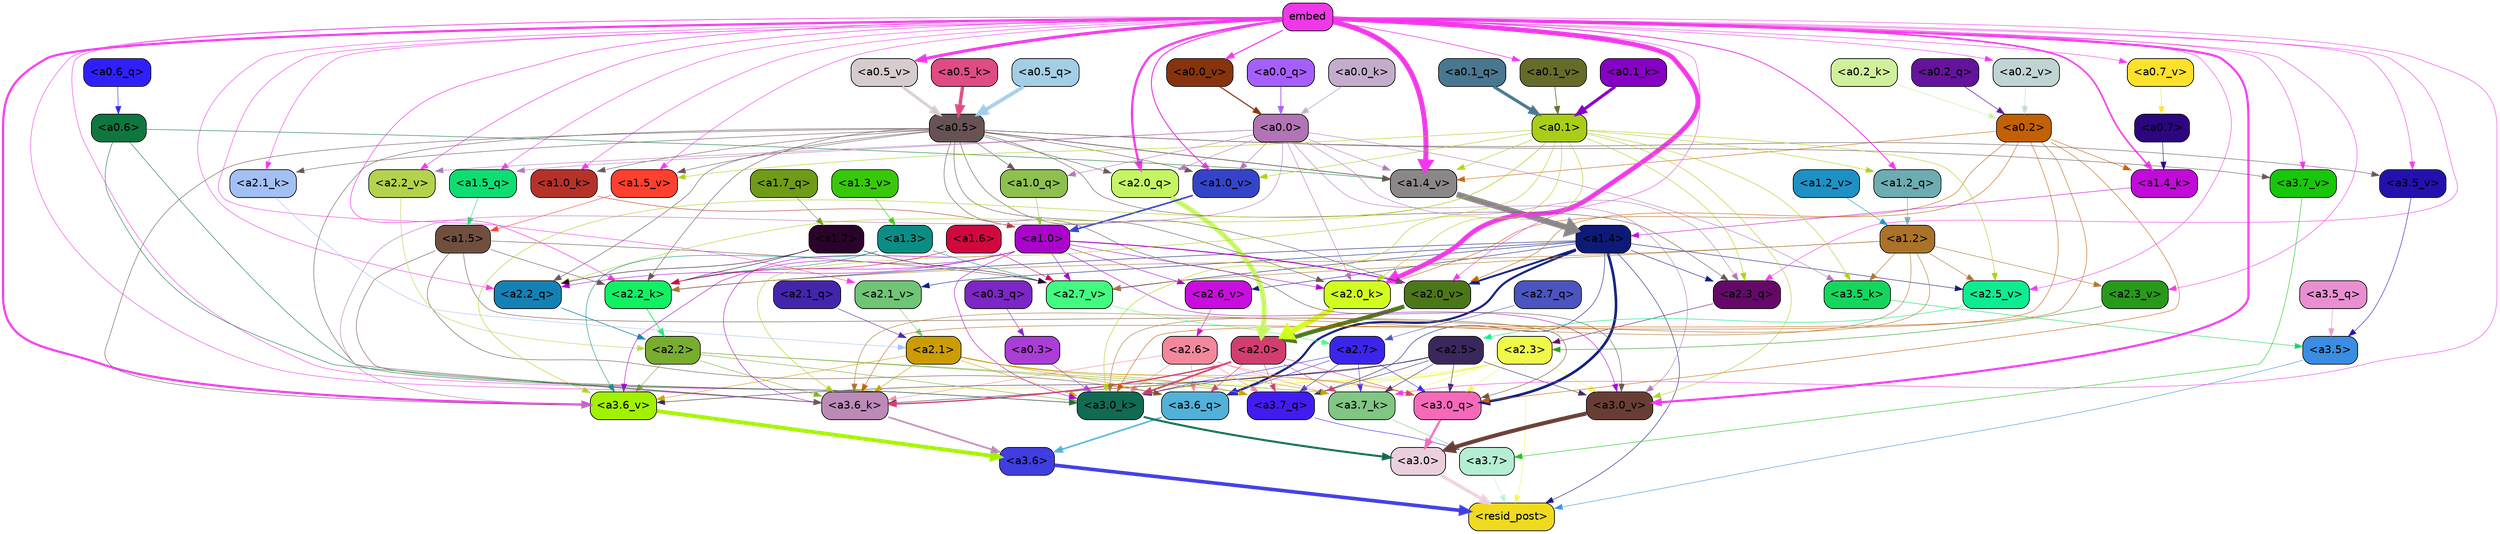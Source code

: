 strict digraph "" {
	graph [bgcolor=transparent,
		layout=dot,
		overlap=false,
		splines=true
	];
	"<a3.7>"	[color=black,
		fillcolor="#b5eed3",
		fontname=Helvetica,
		shape=box,
		style="filled, rounded"];
	"<resid_post>"	[color=black,
		fillcolor="#efda1f",
		fontname=Helvetica,
		shape=box,
		style="filled, rounded"];
	"<a3.7>" -> "<resid_post>"	[color="#b5eed3",
		penwidth=0.6];
	"<a3.6>"	[color=black,
		fillcolor="#403de1",
		fontname=Helvetica,
		shape=box,
		style="filled, rounded"];
	"<a3.6>" -> "<resid_post>"	[color="#403de1",
		penwidth=4.646730065345764];
	"<a3.5>"	[color=black,
		fillcolor="#3a8de2",
		fontname=Helvetica,
		shape=box,
		style="filled, rounded"];
	"<a3.5>" -> "<resid_post>"	[color="#3a8de2",
		penwidth=0.6];
	"<a3.0>"	[color=black,
		fillcolor="#eacfdd",
		fontname=Helvetica,
		shape=box,
		style="filled, rounded"];
	"<a3.0>" -> "<resid_post>"	[color="#eacfdd",
		penwidth=4.323132634162903];
	"<a2.3>"	[color=black,
		fillcolor="#eff949",
		fontname=Helvetica,
		shape=box,
		style="filled, rounded"];
	"<a2.3>" -> "<resid_post>"	[color="#eff949",
		penwidth=0.6];
	"<a3.7_q>"	[color=black,
		fillcolor="#401cf0",
		fontname=Helvetica,
		shape=box,
		style="filled, rounded"];
	"<a2.3>" -> "<a3.7_q>"	[color="#eff949",
		penwidth=0.6];
	"<a3.6_q>"	[color=black,
		fillcolor="#52b1d8",
		fontname=Helvetica,
		shape=box,
		style="filled, rounded"];
	"<a2.3>" -> "<a3.6_q>"	[color="#eff949",
		penwidth=0.6];
	"<a3.0_q>"	[color=black,
		fillcolor="#f669b9",
		fontname=Helvetica,
		shape=box,
		style="filled, rounded"];
	"<a2.3>" -> "<a3.0_q>"	[color="#eff949",
		penwidth=0.6];
	"<a3.7_k>"	[color=black,
		fillcolor="#81c683",
		fontname=Helvetica,
		shape=box,
		style="filled, rounded"];
	"<a2.3>" -> "<a3.7_k>"	[color="#eff949",
		penwidth=0.6];
	"<a3.0_k>"	[color=black,
		fillcolor="#116a51",
		fontname=Helvetica,
		shape=box,
		style="filled, rounded"];
	"<a2.3>" -> "<a3.0_k>"	[color="#eff949",
		penwidth=0.6];
	"<a3.6_v>"	[color=black,
		fillcolor="#a2f200",
		fontname=Helvetica,
		shape=box,
		style="filled, rounded"];
	"<a2.3>" -> "<a3.6_v>"	[color="#eff949",
		penwidth=0.6];
	"<a3.0_v>"	[color=black,
		fillcolor="#683e34",
		fontname=Helvetica,
		shape=box,
		style="filled, rounded"];
	"<a2.3>" -> "<a3.0_v>"	[color="#eff949",
		penwidth=0.6];
	"<a1.4>"	[color=black,
		fillcolor="#0d1a78",
		fontname=Helvetica,
		shape=box,
		style="filled, rounded"];
	"<a1.4>" -> "<resid_post>"	[color="#0d1a78",
		penwidth=0.6];
	"<a1.4>" -> "<a3.7_q>"	[color="#0d1a78",
		penwidth=0.6];
	"<a1.4>" -> "<a3.6_q>"	[color="#0d1a78",
		penwidth=2.700703263282776];
	"<a1.4>" -> "<a3.0_q>"	[color="#0d1a78",
		penwidth=3.34255850315094];
	"<a2.3_q>"	[color=black,
		fillcolor="#650969",
		fontname=Helvetica,
		shape=box,
		style="filled, rounded"];
	"<a1.4>" -> "<a2.3_q>"	[color="#0d1a78",
		penwidth=0.6];
	"<a2.2_k>"	[color=black,
		fillcolor="#11f062",
		fontname=Helvetica,
		shape=box,
		style="filled, rounded"];
	"<a1.4>" -> "<a2.2_k>"	[color="#0d1a78",
		penwidth=0.6];
	"<a2.7_v>"	[color=black,
		fillcolor="#42fb80",
		fontname=Helvetica,
		shape=box,
		style="filled, rounded"];
	"<a1.4>" -> "<a2.7_v>"	[color="#0d1a78",
		penwidth=0.6];
	"<a2.6_v>"	[color=black,
		fillcolor="#c90ddf",
		fontname=Helvetica,
		shape=box,
		style="filled, rounded"];
	"<a1.4>" -> "<a2.6_v>"	[color="#0d1a78",
		penwidth=0.6];
	"<a2.5_v>"	[color=black,
		fillcolor="#0eec90",
		fontname=Helvetica,
		shape=box,
		style="filled, rounded"];
	"<a1.4>" -> "<a2.5_v>"	[color="#0d1a78",
		penwidth=0.6];
	"<a2.1_v>"	[color=black,
		fillcolor="#70c475",
		fontname=Helvetica,
		shape=box,
		style="filled, rounded"];
	"<a1.4>" -> "<a2.1_v>"	[color="#0d1a78",
		penwidth=0.6];
	"<a2.0_v>"	[color=black,
		fillcolor="#4c7719",
		fontname=Helvetica,
		shape=box,
		style="filled, rounded"];
	"<a1.4>" -> "<a2.0_v>"	[color="#0d1a78",
		penwidth=2.387977123260498];
	"<a3.7_q>" -> "<a3.7>"	[color="#401cf0",
		penwidth=0.6];
	"<a3.6_q>" -> "<a3.6>"	[color="#52b1d8",
		penwidth=2.03758105635643];
	"<a3.5_q>"	[color=black,
		fillcolor="#e98fd1",
		fontname=Helvetica,
		shape=box,
		style="filled, rounded"];
	"<a3.5_q>" -> "<a3.5>"	[color="#e98fd1",
		penwidth=0.6];
	"<a3.0_q>" -> "<a3.0>"	[color="#f669b9",
		penwidth=2.8638100624084473];
	"<a3.7_k>" -> "<a3.7>"	[color="#81c683",
		penwidth=0.6];
	"<a3.6_k>"	[color=black,
		fillcolor="#bb8ab7",
		fontname=Helvetica,
		shape=box,
		style="filled, rounded"];
	"<a3.6_k>" -> "<a3.6>"	[color="#bb8ab7",
		penwidth=2.174198240041733];
	"<a3.5_k>"	[color=black,
		fillcolor="#15d65c",
		fontname=Helvetica,
		shape=box,
		style="filled, rounded"];
	"<a3.5_k>" -> "<a3.5>"	[color="#15d65c",
		penwidth=0.6];
	"<a3.0_k>" -> "<a3.0>"	[color="#116a51",
		penwidth=2.6274144649505615];
	"<a3.7_v>"	[color=black,
		fillcolor="#16c70a",
		fontname=Helvetica,
		shape=box,
		style="filled, rounded"];
	"<a3.7_v>" -> "<a3.7>"	[color="#16c70a",
		penwidth=0.6];
	"<a3.6_v>" -> "<a3.6>"	[color="#a2f200",
		penwidth=5.002329230308533];
	"<a3.5_v>"	[color=black,
		fillcolor="#2311ad",
		fontname=Helvetica,
		shape=box,
		style="filled, rounded"];
	"<a3.5_v>" -> "<a3.5>"	[color="#2311ad",
		penwidth=0.6];
	"<a3.0_v>" -> "<a3.0>"	[color="#683e34",
		penwidth=5.188832879066467];
	"<a2.7>"	[color=black,
		fillcolor="#3b25ec",
		fontname=Helvetica,
		shape=box,
		style="filled, rounded"];
	"<a2.7>" -> "<a3.7_q>"	[color="#3b25ec",
		penwidth=0.6];
	"<a2.7>" -> "<a3.6_q>"	[color="#3b25ec",
		penwidth=0.6];
	"<a2.7>" -> "<a3.0_q>"	[color="#3b25ec",
		penwidth=0.6];
	"<a2.7>" -> "<a3.7_k>"	[color="#3b25ec",
		penwidth=0.6];
	"<a2.7>" -> "<a3.0_k>"	[color="#3b25ec",
		penwidth=0.6];
	"<a2.6>"	[color=black,
		fillcolor="#f3889d",
		fontname=Helvetica,
		shape=box,
		style="filled, rounded"];
	"<a2.6>" -> "<a3.7_q>"	[color="#f3889d",
		penwidth=0.6];
	"<a2.6>" -> "<a3.6_q>"	[color="#f3889d",
		penwidth=0.6];
	"<a2.6>" -> "<a3.0_q>"	[color="#f3889d",
		penwidth=0.6];
	"<a2.6>" -> "<a3.7_k>"	[color="#f3889d",
		penwidth=0.6];
	"<a2.6>" -> "<a3.6_k>"	[color="#f3889d",
		penwidth=0.6];
	"<a2.6>" -> "<a3.0_k>"	[color="#f3889d",
		penwidth=0.6];
	"<a2.5>"	[color=black,
		fillcolor="#3a275c",
		fontname=Helvetica,
		shape=box,
		style="filled, rounded"];
	"<a2.5>" -> "<a3.7_q>"	[color="#3a275c",
		penwidth=0.6];
	"<a2.5>" -> "<a3.0_q>"	[color="#3a275c",
		penwidth=0.6];
	"<a2.5>" -> "<a3.7_k>"	[color="#3a275c",
		penwidth=0.6];
	"<a2.5>" -> "<a3.6_k>"	[color="#3a275c",
		penwidth=0.6];
	"<a2.5>" -> "<a3.0_k>"	[color="#3a275c",
		penwidth=0.6];
	"<a2.5>" -> "<a3.6_v>"	[color="#3a275c",
		penwidth=0.6];
	"<a2.5>" -> "<a3.0_v>"	[color="#3a275c",
		penwidth=0.6];
	"<a2.2>"	[color=black,
		fillcolor="#78ad2f",
		fontname=Helvetica,
		shape=box,
		style="filled, rounded"];
	"<a2.2>" -> "<a3.7_q>"	[color="#78ad2f",
		penwidth=0.6];
	"<a2.2>" -> "<a3.7_k>"	[color="#78ad2f",
		penwidth=0.6];
	"<a2.2>" -> "<a3.6_k>"	[color="#78ad2f",
		penwidth=0.6];
	"<a2.2>" -> "<a3.0_k>"	[color="#78ad2f",
		penwidth=0.6];
	"<a2.2>" -> "<a3.6_v>"	[color="#78ad2f",
		penwidth=0.6];
	"<a2.1>"	[color=black,
		fillcolor="#cc9c04",
		fontname=Helvetica,
		shape=box,
		style="filled, rounded"];
	"<a2.1>" -> "<a3.7_q>"	[color="#cc9c04",
		penwidth=0.6];
	"<a2.1>" -> "<a3.6_q>"	[color="#cc9c04",
		penwidth=0.6];
	"<a2.1>" -> "<a3.0_q>"	[color="#cc9c04",
		penwidth=0.6];
	"<a2.1>" -> "<a3.7_k>"	[color="#cc9c04",
		penwidth=0.6];
	"<a2.1>" -> "<a3.6_k>"	[color="#cc9c04",
		penwidth=0.6];
	"<a2.1>" -> "<a3.0_k>"	[color="#cc9c04",
		penwidth=0.6];
	"<a2.1>" -> "<a3.6_v>"	[color="#cc9c04",
		penwidth=0.6];
	"<a2.0>"	[color=black,
		fillcolor="#d03e6f",
		fontname=Helvetica,
		shape=box,
		style="filled, rounded"];
	"<a2.0>" -> "<a3.7_q>"	[color="#d03e6f",
		penwidth=0.6];
	"<a2.0>" -> "<a3.6_q>"	[color="#d03e6f",
		penwidth=0.6];
	"<a2.0>" -> "<a3.0_q>"	[color="#d03e6f",
		penwidth=0.6];
	"<a2.0>" -> "<a3.7_k>"	[color="#d03e6f",
		penwidth=0.6];
	"<a2.0>" -> "<a3.6_k>"	[color="#d03e6f",
		penwidth=1.6454488784074783];
	"<a2.0>" -> "<a3.0_k>"	[color="#d03e6f",
		penwidth=2.2218968719244003];
	"<a1.5>"	[color=black,
		fillcolor="#704f3f",
		fontname=Helvetica,
		shape=box,
		style="filled, rounded"];
	"<a1.5>" -> "<a3.6_q>"	[color="#704f3f",
		penwidth=0.6];
	"<a1.5>" -> "<a3.0_q>"	[color="#704f3f",
		penwidth=0.6];
	"<a1.5>" -> "<a3.0_k>"	[color="#704f3f",
		penwidth=0.6];
	"<a1.5>" -> "<a2.2_k>"	[color="#704f3f",
		penwidth=0.6];
	"<a1.5>" -> "<a2.7_v>"	[color="#704f3f",
		penwidth=0.6];
	"<a0.2>"	[color=black,
		fillcolor="#c26004",
		fontname=Helvetica,
		shape=box,
		style="filled, rounded"];
	"<a0.2>" -> "<a3.0_q>"	[color="#c26004",
		penwidth=0.6];
	"<a0.2>" -> "<a3.6_k>"	[color="#c26004",
		penwidth=0.6];
	"<a0.2>" -> "<a3.0_k>"	[color="#c26004",
		penwidth=0.6];
	"<a2.0_k>"	[color=black,
		fillcolor="#d0ff1f",
		fontname=Helvetica,
		shape=box,
		style="filled, rounded"];
	"<a0.2>" -> "<a2.0_k>"	[color="#c26004",
		penwidth=0.6];
	"<a0.2>" -> "<a2.0_v>"	[color="#c26004",
		penwidth=0.6];
	"<a1.4_k>"	[color=black,
		fillcolor="#c20ad9",
		fontname=Helvetica,
		shape=box,
		style="filled, rounded"];
	"<a0.2>" -> "<a1.4_k>"	[color="#c26004",
		penwidth=0.6];
	"<a1.4_v>"	[color=black,
		fillcolor="#8a8789",
		fontname=Helvetica,
		shape=box,
		style="filled, rounded"];
	"<a0.2>" -> "<a1.4_v>"	[color="#c26004",
		penwidth=0.6];
	embed	[color=black,
		fillcolor="#f038e8",
		fontname=Helvetica,
		shape=box,
		style="filled, rounded"];
	embed -> "<a3.7_k>"	[color="#f038e8",
		penwidth=0.6];
	embed -> "<a3.6_k>"	[color="#f038e8",
		penwidth=0.6];
	embed -> "<a3.0_k>"	[color="#f038e8",
		penwidth=0.6];
	embed -> "<a3.7_v>"	[color="#f038e8",
		penwidth=0.6];
	embed -> "<a3.6_v>"	[color="#f038e8",
		penwidth=2.8301228284835815];
	embed -> "<a3.5_v>"	[color="#f038e8",
		penwidth=0.6];
	embed -> "<a3.0_v>"	[color="#f038e8",
		penwidth=2.7660785913467407];
	embed -> "<a2.3_q>"	[color="#f038e8",
		penwidth=0.6];
	"<a2.2_q>"	[color=black,
		fillcolor="#1481b5",
		fontname=Helvetica,
		shape=box,
		style="filled, rounded"];
	embed -> "<a2.2_q>"	[color="#f038e8",
		penwidth=0.6];
	"<a2.0_q>"	[color=black,
		fillcolor="#c6f563",
		fontname=Helvetica,
		shape=box,
		style="filled, rounded"];
	embed -> "<a2.0_q>"	[color="#f038e8",
		penwidth=2.918822765350342];
	embed -> "<a2.2_k>"	[color="#f038e8",
		penwidth=0.7099294662475586];
	"<a2.1_k>"	[color=black,
		fillcolor="#a3c0f5",
		fontname=Helvetica,
		shape=box,
		style="filled, rounded"];
	embed -> "<a2.1_k>"	[color="#f038e8",
		penwidth=0.6];
	embed -> "<a2.0_k>"	[color="#f038e8",
		penwidth=6.075345039367676];
	embed -> "<a2.5_v>"	[color="#f038e8",
		penwidth=0.6];
	"<a2.3_v>"	[color=black,
		fillcolor="#279a1a",
		fontname=Helvetica,
		shape=box,
		style="filled, rounded"];
	embed -> "<a2.3_v>"	[color="#f038e8",
		penwidth=0.6];
	"<a2.2_v>"	[color=black,
		fillcolor="#b3d34d",
		fontname=Helvetica,
		shape=box,
		style="filled, rounded"];
	embed -> "<a2.2_v>"	[color="#f038e8",
		penwidth=0.6909599304199219];
	embed -> "<a2.1_v>"	[color="#f038e8",
		penwidth=0.6];
	embed -> "<a2.0_v>"	[color="#f038e8",
		penwidth=0.6];
	"<a1.5_q>"	[color=black,
		fillcolor="#0dde72",
		fontname=Helvetica,
		shape=box,
		style="filled, rounded"];
	embed -> "<a1.5_q>"	[color="#f038e8",
		penwidth=0.6];
	"<a1.2_q>"	[color=black,
		fillcolor="#6dacb2",
		fontname=Helvetica,
		shape=box,
		style="filled, rounded"];
	embed -> "<a1.2_q>"	[color="#f038e8",
		penwidth=1.1075286865234375];
	embed -> "<a1.4_k>"	[color="#f038e8",
		penwidth=2.043105125427246];
	"<a1.0_k>"	[color=black,
		fillcolor="#b63228",
		fontname=Helvetica,
		shape=box,
		style="filled, rounded"];
	embed -> "<a1.0_k>"	[color="#f038e8",
		penwidth=0.6];
	"<a1.5_v>"	[color=black,
		fillcolor="#ff402e",
		fontname=Helvetica,
		shape=box,
		style="filled, rounded"];
	embed -> "<a1.5_v>"	[color="#f038e8",
		penwidth=0.6];
	embed -> "<a1.4_v>"	[color="#f038e8",
		penwidth=6.46385931968689];
	"<a1.0_v>"	[color=black,
		fillcolor="#3444c9",
		fontname=Helvetica,
		shape=box,
		style="filled, rounded"];
	embed -> "<a1.0_v>"	[color="#f038e8",
		penwidth=1.273291826248169];
	"<a0.7_v>"	[color=black,
		fillcolor="#fde12a",
		fontname=Helvetica,
		shape=box,
		style="filled, rounded"];
	embed -> "<a0.7_v>"	[color="#f038e8",
		penwidth=0.6];
	"<a0.5_v>"	[color=black,
		fillcolor="#d6cccd",
		fontname=Helvetica,
		shape=box,
		style="filled, rounded"];
	embed -> "<a0.5_v>"	[color="#f038e8",
		penwidth=3.920696496963501];
	"<a0.2_v>"	[color=black,
		fillcolor="#c0d5d3",
		fontname=Helvetica,
		shape=box,
		style="filled, rounded"];
	embed -> "<a0.2_v>"	[color="#f038e8",
		penwidth=0.6];
	"<a0.1_v>"	[color=black,
		fillcolor="#656b29",
		fontname=Helvetica,
		shape=box,
		style="filled, rounded"];
	embed -> "<a0.1_v>"	[color="#f038e8",
		penwidth=0.8145098686218262];
	"<a0.0_v>"	[color=black,
		fillcolor="#86330e",
		fontname=Helvetica,
		shape=box,
		style="filled, rounded"];
	embed -> "<a0.0_v>"	[color="#f038e8",
		penwidth=1.426530361175537];
	"<a1.2>"	[color=black,
		fillcolor="#aa7329",
		fontname=Helvetica,
		shape=box,
		style="filled, rounded"];
	"<a1.2>" -> "<a3.6_k>"	[color="#aa7329",
		penwidth=0.6];
	"<a1.2>" -> "<a3.5_k>"	[color="#aa7329",
		penwidth=0.6];
	"<a1.2>" -> "<a3.0_k>"	[color="#aa7329",
		penwidth=0.6];
	"<a1.2>" -> "<a2.2_k>"	[color="#aa7329",
		penwidth=0.6];
	"<a1.2>" -> "<a2.7_v>"	[color="#aa7329",
		penwidth=0.6];
	"<a1.2>" -> "<a2.5_v>"	[color="#aa7329",
		penwidth=0.6];
	"<a1.2>" -> "<a2.3_v>"	[color="#aa7329",
		penwidth=0.6];
	"<a1.0>"	[color=black,
		fillcolor="#aa04cc",
		fontname=Helvetica,
		shape=box,
		style="filled, rounded"];
	"<a1.0>" -> "<a3.6_k>"	[color="#aa04cc",
		penwidth=0.6];
	"<a1.0>" -> "<a3.0_k>"	[color="#aa04cc",
		penwidth=0.6];
	"<a1.0>" -> "<a3.6_v>"	[color="#aa04cc",
		penwidth=0.6];
	"<a1.0>" -> "<a3.0_v>"	[color="#aa04cc",
		penwidth=0.6];
	"<a1.0>" -> "<a2.2_q>"	[color="#aa04cc",
		penwidth=0.6];
	"<a1.0>" -> "<a2.2_k>"	[color="#aa04cc",
		penwidth=0.6];
	"<a1.0>" -> "<a2.0_k>"	[color="#aa04cc",
		penwidth=0.6];
	"<a1.0>" -> "<a2.7_v>"	[color="#aa04cc",
		penwidth=0.6];
	"<a1.0>" -> "<a2.6_v>"	[color="#aa04cc",
		penwidth=0.6];
	"<a1.0>" -> "<a2.0_v>"	[color="#aa04cc",
		penwidth=1.2435333728790283];
	"<a0.6>"	[color=black,
		fillcolor="#0e763e",
		fontname=Helvetica,
		shape=box,
		style="filled, rounded"];
	"<a0.6>" -> "<a3.6_k>"	[color="#0e763e",
		penwidth=0.6];
	"<a0.6>" -> "<a3.0_k>"	[color="#0e763e",
		penwidth=0.6];
	"<a0.6>" -> "<a1.4_v>"	[color="#0e763e",
		penwidth=0.6];
	"<a0.5>"	[color=black,
		fillcolor="#675354",
		fontname=Helvetica,
		shape=box,
		style="filled, rounded"];
	"<a0.5>" -> "<a3.6_k>"	[color="#675354",
		penwidth=0.6];
	"<a0.5>" -> "<a3.7_v>"	[color="#675354",
		penwidth=0.6];
	"<a0.5>" -> "<a3.6_v>"	[color="#675354",
		penwidth=0.6];
	"<a0.5>" -> "<a3.5_v>"	[color="#675354",
		penwidth=0.6];
	"<a0.5>" -> "<a3.0_v>"	[color="#675354",
		penwidth=0.6124261617660522];
	"<a0.5>" -> "<a2.3_q>"	[color="#675354",
		penwidth=0.6];
	"<a0.5>" -> "<a2.2_q>"	[color="#675354",
		penwidth=0.6];
	"<a0.5>" -> "<a2.0_q>"	[color="#675354",
		penwidth=0.6];
	"<a0.5>" -> "<a2.2_k>"	[color="#675354",
		penwidth=0.6];
	"<a0.5>" -> "<a2.1_k>"	[color="#675354",
		penwidth=0.6];
	"<a0.5>" -> "<a2.0_k>"	[color="#675354",
		penwidth=0.6112704277038574];
	"<a0.5>" -> "<a2.0_v>"	[color="#675354",
		penwidth=0.6];
	"<a1.0_q>"	[color=black,
		fillcolor="#8dc04f",
		fontname=Helvetica,
		shape=box,
		style="filled, rounded"];
	"<a0.5>" -> "<a1.0_q>"	[color="#675354",
		penwidth=0.6];
	"<a0.5>" -> "<a1.0_k>"	[color="#675354",
		penwidth=0.6];
	"<a0.5>" -> "<a1.5_v>"	[color="#675354",
		penwidth=0.6];
	"<a0.5>" -> "<a1.4_v>"	[color="#675354",
		penwidth=0.9145197868347168];
	"<a0.5>" -> "<a1.0_v>"	[color="#675354",
		penwidth=0.6];
	"<a0.1>"	[color=black,
		fillcolor="#a9ce17",
		fontname=Helvetica,
		shape=box,
		style="filled, rounded"];
	"<a0.1>" -> "<a3.6_k>"	[color="#a9ce17",
		penwidth=0.6];
	"<a0.1>" -> "<a3.5_k>"	[color="#a9ce17",
		penwidth=0.6];
	"<a0.1>" -> "<a3.0_k>"	[color="#a9ce17",
		penwidth=0.6];
	"<a0.1>" -> "<a3.6_v>"	[color="#a9ce17",
		penwidth=0.6];
	"<a0.1>" -> "<a3.0_v>"	[color="#a9ce17",
		penwidth=0.6];
	"<a0.1>" -> "<a2.3_q>"	[color="#a9ce17",
		penwidth=0.6];
	"<a0.1>" -> "<a2.2_q>"	[color="#a9ce17",
		penwidth=0.6];
	"<a0.1>" -> "<a2.0_k>"	[color="#a9ce17",
		penwidth=0.6];
	"<a0.1>" -> "<a2.5_v>"	[color="#a9ce17",
		penwidth=0.6];
	"<a0.1>" -> "<a1.2_q>"	[color="#a9ce17",
		penwidth=0.6];
	"<a0.1>" -> "<a1.5_v>"	[color="#a9ce17",
		penwidth=0.6];
	"<a0.1>" -> "<a1.4_v>"	[color="#a9ce17",
		penwidth=0.6];
	"<a0.1>" -> "<a1.0_v>"	[color="#a9ce17",
		penwidth=0.6];
	"<a0.0>"	[color=black,
		fillcolor="#b174b4",
		fontname=Helvetica,
		shape=box,
		style="filled, rounded"];
	"<a0.0>" -> "<a3.5_k>"	[color="#b174b4",
		penwidth=0.6];
	"<a0.0>" -> "<a3.6_v>"	[color="#b174b4",
		penwidth=0.6];
	"<a0.0>" -> "<a3.0_v>"	[color="#b174b4",
		penwidth=0.6];
	"<a0.0>" -> "<a2.3_q>"	[color="#b174b4",
		penwidth=0.6];
	"<a0.0>" -> "<a2.0_q>"	[color="#b174b4",
		penwidth=0.6];
	"<a0.0>" -> "<a2.0_k>"	[color="#b174b4",
		penwidth=0.6];
	"<a0.0>" -> "<a2.2_v>"	[color="#b174b4",
		penwidth=0.6];
	"<a0.0>" -> "<a1.5_q>"	[color="#b174b4",
		penwidth=0.6];
	"<a0.0>" -> "<a1.0_q>"	[color="#b174b4",
		penwidth=0.6];
	"<a0.0>" -> "<a1.4_v>"	[color="#b174b4",
		penwidth=0.6];
	"<a0.0>" -> "<a1.0_v>"	[color="#b174b4",
		penwidth=0.6];
	"<a0.3>"	[color=black,
		fillcolor="#ab3dd7",
		fontname=Helvetica,
		shape=box,
		style="filled, rounded"];
	"<a0.3>" -> "<a3.0_k>"	[color="#ab3dd7",
		penwidth=0.6];
	"<a1.3>"	[color=black,
		fillcolor="#0a8d84",
		fontname=Helvetica,
		shape=box,
		style="filled, rounded"];
	"<a1.3>" -> "<a3.6_v>"	[color="#0a8d84",
		penwidth=0.6];
	"<a1.3>" -> "<a2.2_k>"	[color="#0a8d84",
		penwidth=0.6];
	"<a1.3>" -> "<a2.7_v>"	[color="#0a8d84",
		penwidth=0.6];
	"<a2.7_q>"	[color=black,
		fillcolor="#4b54bf",
		fontname=Helvetica,
		shape=box,
		style="filled, rounded"];
	"<a2.7_q>" -> "<a2.7>"	[color="#4b54bf",
		penwidth=0.6];
	"<a2.3_q>" -> "<a2.3>"	[color="#650969",
		penwidth=0.6];
	"<a2.2_q>" -> "<a2.2>"	[color="#1481b5",
		penwidth=0.8114519119262695];
	"<a2.1_q>"	[color=black,
		fillcolor="#4325ac",
		fontname=Helvetica,
		shape=box,
		style="filled, rounded"];
	"<a2.1_q>" -> "<a2.1>"	[color="#4325ac",
		penwidth=0.6];
	"<a2.0_q>" -> "<a2.0>"	[color="#c6f563",
		penwidth=6.2323237657547];
	"<a2.2_k>" -> "<a2.2>"	[color="#11f062",
		penwidth=0.9331893920898438];
	"<a2.1_k>" -> "<a2.1>"	[color="#a3c0f5",
		penwidth=0.6];
	"<a2.0_k>" -> "<a2.0>"	[color="#d0ff1f",
		penwidth=7.158664226531982];
	"<a2.7_v>" -> "<a2.7>"	[color="#42fb80",
		penwidth=0.6];
	"<a2.6_v>" -> "<a2.6>"	[color="#c90ddf",
		penwidth=0.6];
	"<a2.5_v>" -> "<a2.5>"	[color="#0eec90",
		penwidth=0.6657319068908691];
	"<a2.3_v>" -> "<a2.3>"	[color="#279a1a",
		penwidth=0.6];
	"<a2.2_v>" -> "<a2.2>"	[color="#b3d34d",
		penwidth=0.6];
	"<a2.1_v>" -> "<a2.1>"	[color="#70c475",
		penwidth=0.6];
	"<a2.0_v>" -> "<a2.0>"	[color="#4c7719",
		penwidth=5.380099236965179];
	"<a1.7>"	[color=black,
		fillcolor="#2a032a",
		fontname=Helvetica,
		shape=box,
		style="filled, rounded"];
	"<a1.7>" -> "<a2.2_q>"	[color="#2a032a",
		penwidth=0.6];
	"<a1.7>" -> "<a2.2_k>"	[color="#2a032a",
		penwidth=0.6];
	"<a1.7>" -> "<a2.7_v>"	[color="#2a032a",
		penwidth=0.6];
	"<a1.6>"	[color=black,
		fillcolor="#d1083d",
		fontname=Helvetica,
		shape=box,
		style="filled, rounded"];
	"<a1.6>" -> "<a2.2_k>"	[color="#d1083d",
		penwidth=0.6];
	"<a1.6>" -> "<a2.7_v>"	[color="#d1083d",
		penwidth=0.6];
	"<a1.7_q>"	[color=black,
		fillcolor="#6f9c16",
		fontname=Helvetica,
		shape=box,
		style="filled, rounded"];
	"<a1.7_q>" -> "<a1.7>"	[color="#6f9c16",
		penwidth=0.6];
	"<a1.5_q>" -> "<a1.5>"	[color="#0dde72",
		penwidth=0.6];
	"<a1.2_q>" -> "<a1.2>"	[color="#6dacb2",
		penwidth=0.6965713500976562];
	"<a1.0_q>" -> "<a1.0>"	[color="#8dc04f",
		penwidth=0.6];
	"<a1.4_k>" -> "<a1.4>"	[color="#c20ad9",
		penwidth=0.6];
	"<a1.0_k>" -> "<a1.0>"	[color="#b63228",
		penwidth=0.6];
	"<a1.5_v>" -> "<a1.5>"	[color="#ff402e",
		penwidth=0.6];
	"<a1.4_v>" -> "<a1.4>"	[color="#8a8789",
		penwidth=7.649995803833008];
	"<a1.3_v>"	[color=black,
		fillcolor="#37c909",
		fontname=Helvetica,
		shape=box,
		style="filled, rounded"];
	"<a1.3_v>" -> "<a1.3>"	[color="#37c909",
		penwidth=0.6];
	"<a1.2_v>"	[color=black,
		fillcolor="#1d91c6",
		fontname=Helvetica,
		shape=box,
		style="filled, rounded"];
	"<a1.2_v>" -> "<a1.2>"	[color="#1d91c6",
		penwidth=0.6];
	"<a1.0_v>" -> "<a1.0>"	[color="#3444c9",
		penwidth=2.050852060317993];
	"<a0.7>"	[color=black,
		fillcolor="#2b067f",
		fontname=Helvetica,
		shape=box,
		style="filled, rounded"];
	"<a0.7>" -> "<a1.4_k>"	[color="#2b067f",
		penwidth=0.6];
	"<a0.6_q>"	[color=black,
		fillcolor="#2f20fb",
		fontname=Helvetica,
		shape=box,
		style="filled, rounded"];
	"<a0.6_q>" -> "<a0.6>"	[color="#2f20fb",
		penwidth=0.6];
	"<a0.5_q>"	[color=black,
		fillcolor="#a3cee5",
		fontname=Helvetica,
		shape=box,
		style="filled, rounded"];
	"<a0.5_q>" -> "<a0.5>"	[color="#a3cee5",
		penwidth=4.9415271282196045];
	"<a0.3_q>"	[color=black,
		fillcolor="#7c26c5",
		fontname=Helvetica,
		shape=box,
		style="filled, rounded"];
	"<a0.3_q>" -> "<a0.3>"	[color="#7c26c5",
		penwidth=0.6];
	"<a0.2_q>"	[color=black,
		fillcolor="#64139c",
		fontname=Helvetica,
		shape=box,
		style="filled, rounded"];
	"<a0.2_q>" -> "<a0.2>"	[color="#64139c",
		penwidth=0.7393593788146973];
	"<a0.1_q>"	[color=black,
		fillcolor="#48778f",
		fontname=Helvetica,
		shape=box,
		style="filled, rounded"];
	"<a0.1_q>" -> "<a0.1>"	[color="#48778f",
		penwidth=4.0437469482421875];
	"<a0.0_q>"	[color=black,
		fillcolor="#a55fff",
		fontname=Helvetica,
		shape=box,
		style="filled, rounded"];
	"<a0.0_q>" -> "<a0.0>"	[color="#a55fff",
		penwidth=1.0526800155639648];
	"<a0.5_k>"	[color=black,
		fillcolor="#df4c84",
		fontname=Helvetica,
		shape=box,
		style="filled, rounded"];
	"<a0.5_k>" -> "<a0.5>"	[color="#df4c84",
		penwidth=4.382697105407715];
	"<a0.2_k>"	[color=black,
		fillcolor="#d0f09c",
		fontname=Helvetica,
		shape=box,
		style="filled, rounded"];
	"<a0.2_k>" -> "<a0.2>"	[color="#d0f09c",
		penwidth=0.6394491195678711];
	"<a0.1_k>"	[color=black,
		fillcolor="#8600c5",
		fontname=Helvetica,
		shape=box,
		style="filled, rounded"];
	"<a0.1_k>" -> "<a0.1>"	[color="#8600c5",
		penwidth=3.9428932666778564];
	"<a0.0_k>"	[color=black,
		fillcolor="#c4adcc",
		fontname=Helvetica,
		shape=box,
		style="filled, rounded"];
	"<a0.0_k>" -> "<a0.0>"	[color="#c4adcc",
		penwidth=0.9280776977539062];
	"<a0.7_v>" -> "<a0.7>"	[color="#fde12a",
		penwidth=0.6];
	"<a0.5_v>" -> "<a0.5>"	[color="#d6cccd",
		penwidth=3.8846328258514404];
	"<a0.2_v>" -> "<a0.2>"	[color="#c0d5d3",
		penwidth=0.6];
	"<a0.1_v>" -> "<a0.1>"	[color="#656b29",
		penwidth=0.8284716606140137];
	"<a0.0_v>" -> "<a0.0>"	[color="#86330e",
		penwidth=1.44976806640625];
}
